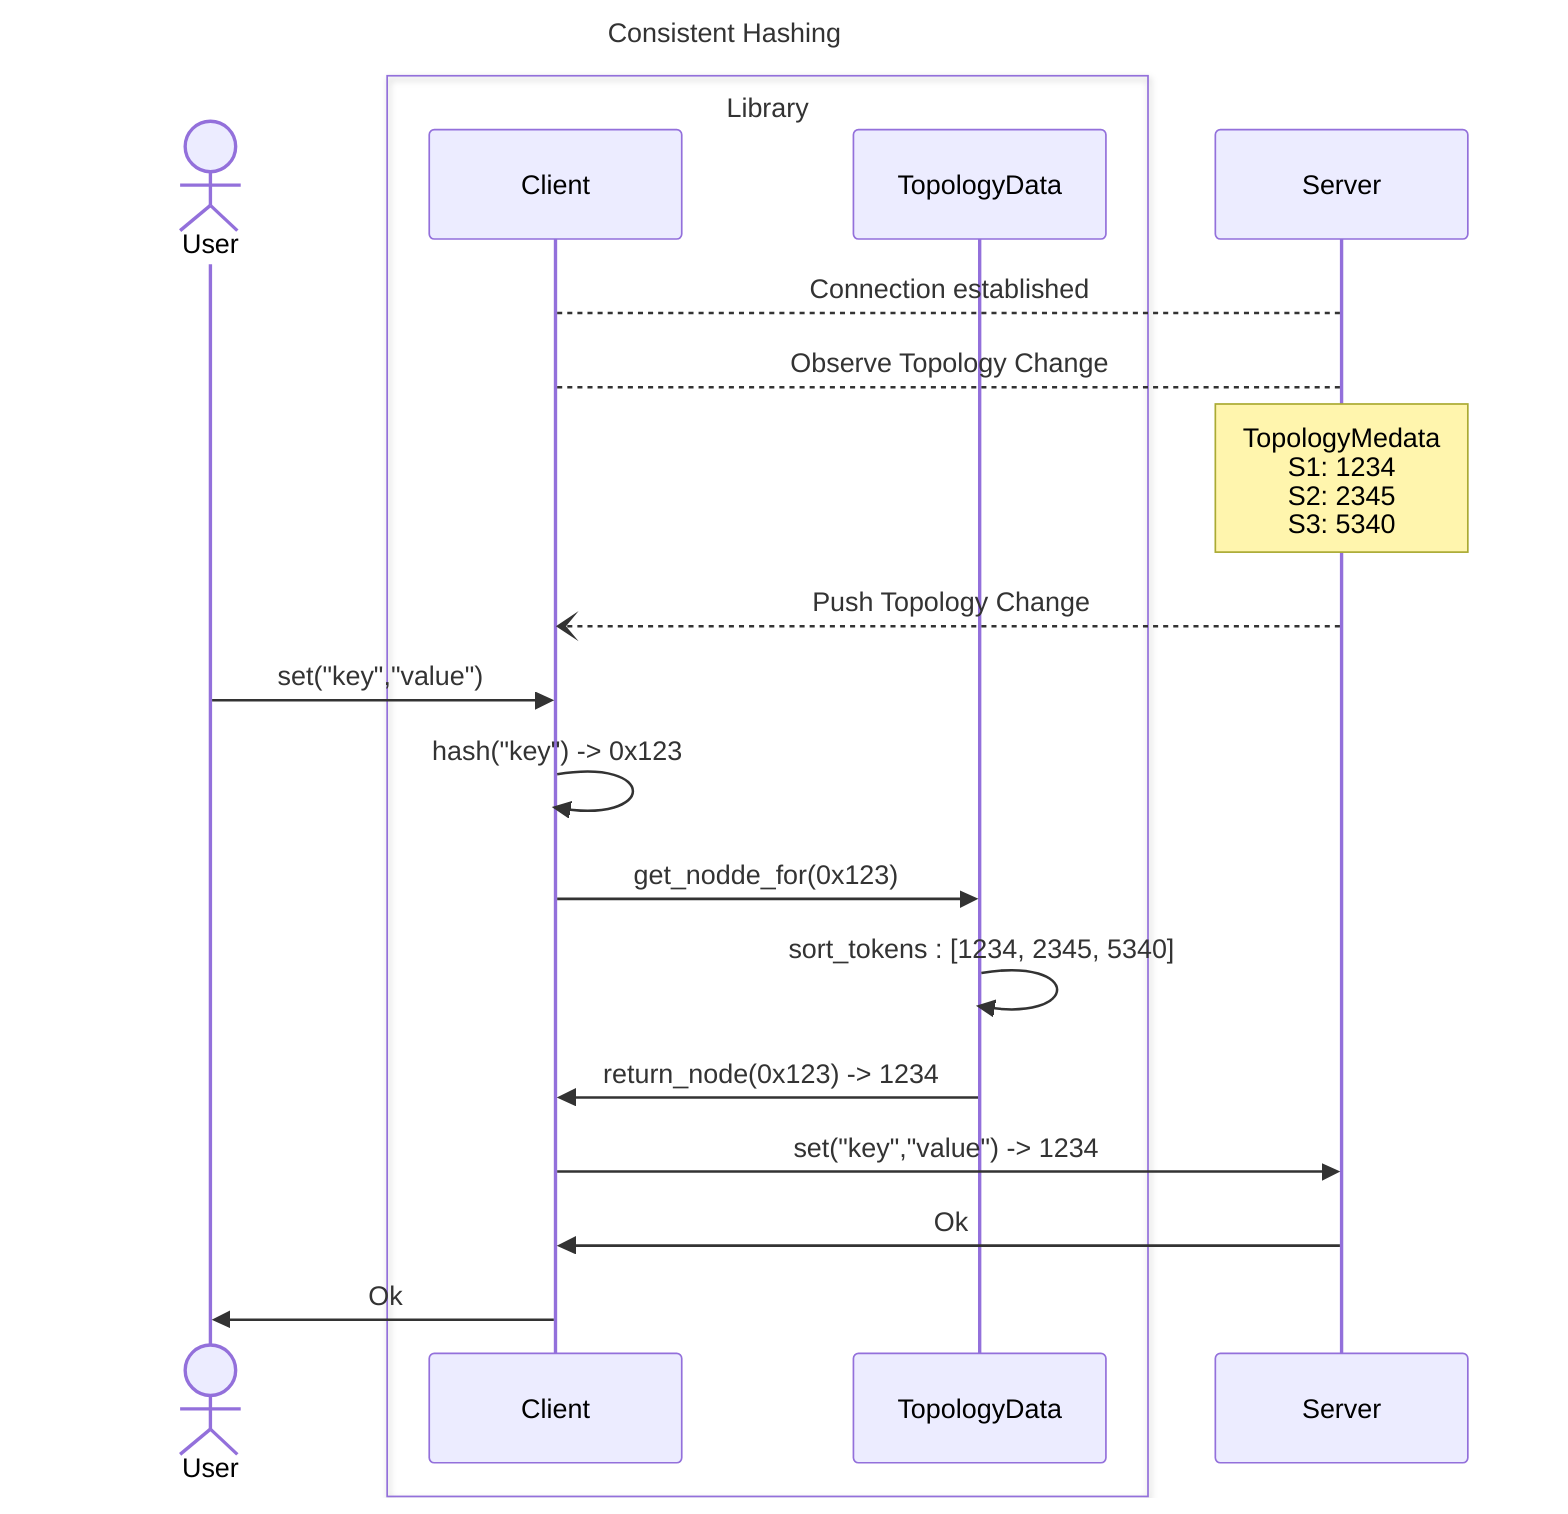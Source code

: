 ---
title: Consistent Hashing
---
sequenceDiagram
    actor U as User
    
    Box Library #lightblue
    participant D as Client
    participant T as TopologyData
    end

    participant S as Server    

    D -->S: Connection established
    D -->S : Observe Topology Change

    Note over S: TopologyMedata<br>S1: 1234<br>S2: 2345<br>S3: 5340

    S --)D : Push Topology Change

    U->>D: set("key","value")
    D->>D: hash("key") -> 0x123
    D->>T: get_nodde_for(0x123)
    T->>T: sort_tokens : [1234, 2345, 5340]
    T->>D: return_node(0x123) -> 1234
    D->>S: set("key","value") -> 1234
    S->>D: Ok
    D->>U: Ok